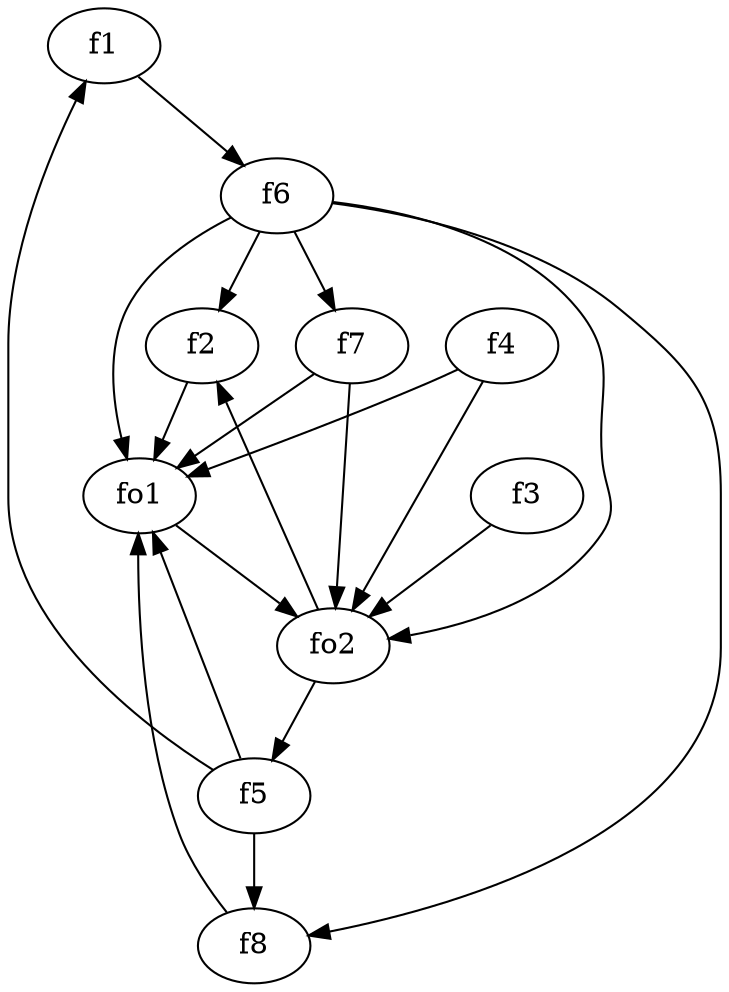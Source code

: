 strict digraph  {
f1;
f2;
f3;
f4;
f5;
f6;
f7;
f8;
fo1;
fo2;
f1 -> f6  [weight=2];
f2 -> fo1  [weight=2];
f3 -> fo2  [weight=2];
f4 -> fo2  [weight=2];
f4 -> fo1  [weight=2];
f5 -> f1  [weight=2];
f5 -> f8  [weight=2];
f5 -> fo1  [weight=2];
f6 -> f8  [weight=2];
f6 -> f2  [weight=2];
f6 -> f7  [weight=2];
f6 -> fo1  [weight=2];
f6 -> fo2  [weight=2];
f7 -> fo1  [weight=2];
f7 -> fo2  [weight=2];
f8 -> fo1  [weight=2];
fo1 -> fo2  [weight=2];
fo2 -> f2  [weight=2];
fo2 -> f5  [weight=2];
}
